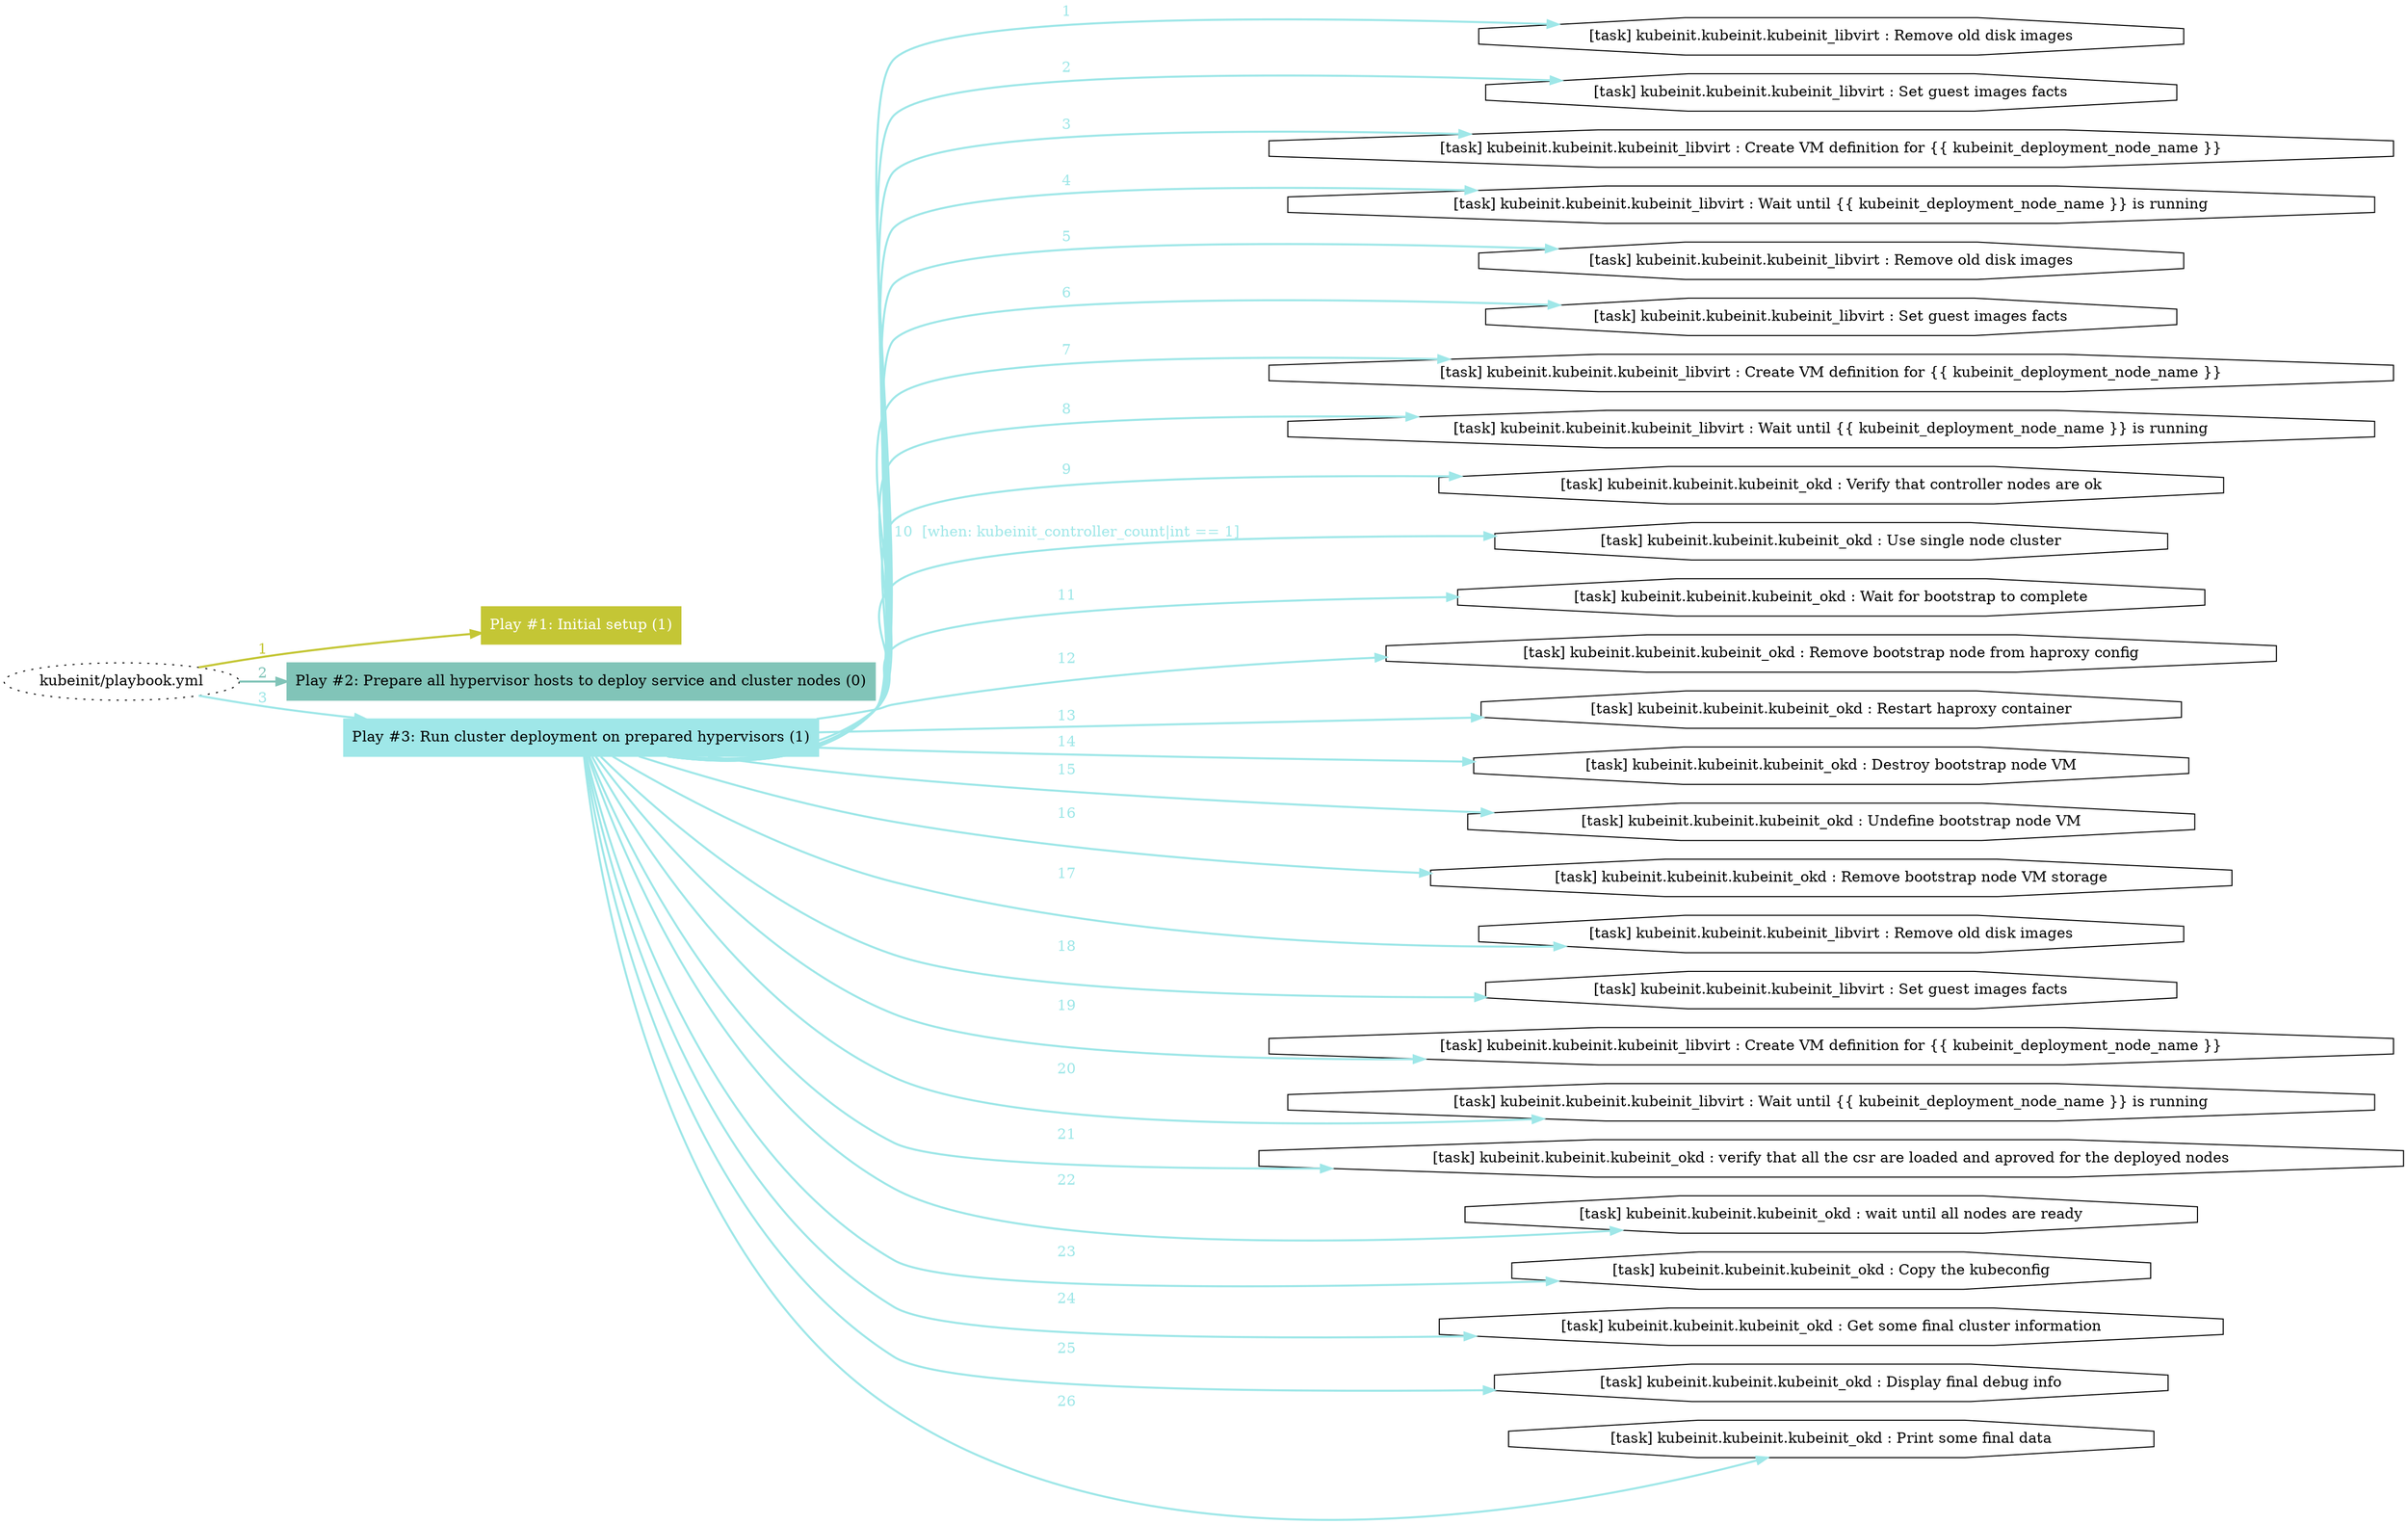 digraph "kubeinit/playbook.yml "{
	graph [concentrate=true ordering=in rankdir=LR ratio=fill]
	edge [esep=5 sep=10]
	"kubeinit/playbook.yml" [id=root_node style=dotted]
	subgraph "Play #1: Initial setup (1) "{
		"Play #1: Initial setup (1)" [color="#c4c635" fontcolor="#ffffff" id="play_6a3324d2-db14-40f6-b5c9-fe4b2065b071" shape=box style=filled tooltip=localhost]
		"kubeinit/playbook.yml" -> "Play #1: Initial setup (1)" [label=1 color="#c4c635" fontcolor="#c4c635" id="edge_1fbbda03-54a5-43f6-84fe-c4a1e13c7a26" style=bold]
	}
	subgraph "Play #2: Prepare all hypervisor hosts to deploy service and cluster nodes (0) "{
		"Play #2: Prepare all hypervisor hosts to deploy service and cluster nodes (0)" [color="#81c4b8" fontcolor="#000000" id="play_0c0501be-3475-484c-826c-968e7fd6d248" shape=box style=filled tooltip=""]
		"kubeinit/playbook.yml" -> "Play #2: Prepare all hypervisor hosts to deploy service and cluster nodes (0)" [label=2 color="#81c4b8" fontcolor="#81c4b8" id="edge_82226642-56d1-47e5-81e9-88b1441d3ff2" style=bold]
	}
	subgraph "Play #3: Run cluster deployment on prepared hypervisors (1) "{
		"Play #3: Run cluster deployment on prepared hypervisors (1)" [color="#9fe7e8" fontcolor="#000000" id="play_f94e1deb-dbfc-4741-b753-4f4cb678f8fd" shape=box style=filled tooltip=localhost]
		"kubeinit/playbook.yml" -> "Play #3: Run cluster deployment on prepared hypervisors (1)" [label=3 color="#9fe7e8" fontcolor="#9fe7e8" id="edge_0ad4961f-091b-4560-82a8-610e8bc0343c" style=bold]
		"task_eb9ea365-cbb4-4282-8b4d-cf0785fd0f45" [label="[task] kubeinit.kubeinit.kubeinit_libvirt : Remove old disk images" id="task_eb9ea365-cbb4-4282-8b4d-cf0785fd0f45" shape=octagon tooltip="[task] kubeinit.kubeinit.kubeinit_libvirt : Remove old disk images"]
		"Play #3: Run cluster deployment on prepared hypervisors (1)" -> "task_eb9ea365-cbb4-4282-8b4d-cf0785fd0f45" [label=1 color="#9fe7e8" fontcolor="#9fe7e8" id="edge_de363863-42bd-4ad7-b283-d5cb2ae54cec" style=bold]
		"task_175af362-17e5-42bf-96db-dc14cd3a5cfe" [label="[task] kubeinit.kubeinit.kubeinit_libvirt : Set guest images facts" id="task_175af362-17e5-42bf-96db-dc14cd3a5cfe" shape=octagon tooltip="[task] kubeinit.kubeinit.kubeinit_libvirt : Set guest images facts"]
		"Play #3: Run cluster deployment on prepared hypervisors (1)" -> "task_175af362-17e5-42bf-96db-dc14cd3a5cfe" [label=2 color="#9fe7e8" fontcolor="#9fe7e8" id="edge_40d0b3e7-f31d-4414-99be-60bca0213fe3" style=bold]
		"task_3e56f6d4-7234-47bb-8e41-8e9306b0c752" [label="[task] kubeinit.kubeinit.kubeinit_libvirt : Create VM definition for {{ kubeinit_deployment_node_name }}" id="task_3e56f6d4-7234-47bb-8e41-8e9306b0c752" shape=octagon tooltip="[task] kubeinit.kubeinit.kubeinit_libvirt : Create VM definition for {{ kubeinit_deployment_node_name }}"]
		"Play #3: Run cluster deployment on prepared hypervisors (1)" -> "task_3e56f6d4-7234-47bb-8e41-8e9306b0c752" [label=3 color="#9fe7e8" fontcolor="#9fe7e8" id="edge_2f52d369-4bb5-4c7e-9f3a-41005aa7e75a" style=bold]
		"task_c0510358-e653-41b2-a0b8-a4e8bdf5f8c2" [label="[task] kubeinit.kubeinit.kubeinit_libvirt : Wait until {{ kubeinit_deployment_node_name }} is running" id="task_c0510358-e653-41b2-a0b8-a4e8bdf5f8c2" shape=octagon tooltip="[task] kubeinit.kubeinit.kubeinit_libvirt : Wait until {{ kubeinit_deployment_node_name }} is running"]
		"Play #3: Run cluster deployment on prepared hypervisors (1)" -> "task_c0510358-e653-41b2-a0b8-a4e8bdf5f8c2" [label=4 color="#9fe7e8" fontcolor="#9fe7e8" id="edge_78a765dc-72a6-47d6-94fa-2fbd3f90c695" style=bold]
		"task_76e58773-e8cf-4fbc-9769-981fbb8f0b6b" [label="[task] kubeinit.kubeinit.kubeinit_libvirt : Remove old disk images" id="task_76e58773-e8cf-4fbc-9769-981fbb8f0b6b" shape=octagon tooltip="[task] kubeinit.kubeinit.kubeinit_libvirt : Remove old disk images"]
		"Play #3: Run cluster deployment on prepared hypervisors (1)" -> "task_76e58773-e8cf-4fbc-9769-981fbb8f0b6b" [label=5 color="#9fe7e8" fontcolor="#9fe7e8" id="edge_eaa76543-0295-438d-9c8e-68bdc49cce98" style=bold]
		"task_8cc8212f-786c-46b6-91eb-a684f7dec98d" [label="[task] kubeinit.kubeinit.kubeinit_libvirt : Set guest images facts" id="task_8cc8212f-786c-46b6-91eb-a684f7dec98d" shape=octagon tooltip="[task] kubeinit.kubeinit.kubeinit_libvirt : Set guest images facts"]
		"Play #3: Run cluster deployment on prepared hypervisors (1)" -> "task_8cc8212f-786c-46b6-91eb-a684f7dec98d" [label=6 color="#9fe7e8" fontcolor="#9fe7e8" id="edge_f016c4ba-cf94-4a53-9b99-4a176ba41879" style=bold]
		"task_fc10a6c5-96bc-4d26-97df-56ee57df445e" [label="[task] kubeinit.kubeinit.kubeinit_libvirt : Create VM definition for {{ kubeinit_deployment_node_name }}" id="task_fc10a6c5-96bc-4d26-97df-56ee57df445e" shape=octagon tooltip="[task] kubeinit.kubeinit.kubeinit_libvirt : Create VM definition for {{ kubeinit_deployment_node_name }}"]
		"Play #3: Run cluster deployment on prepared hypervisors (1)" -> "task_fc10a6c5-96bc-4d26-97df-56ee57df445e" [label=7 color="#9fe7e8" fontcolor="#9fe7e8" id="edge_6c9e3162-2066-43a6-b6b6-1bb360446e8e" style=bold]
		"task_9d6afab7-e748-40cc-9380-d40276b44378" [label="[task] kubeinit.kubeinit.kubeinit_libvirt : Wait until {{ kubeinit_deployment_node_name }} is running" id="task_9d6afab7-e748-40cc-9380-d40276b44378" shape=octagon tooltip="[task] kubeinit.kubeinit.kubeinit_libvirt : Wait until {{ kubeinit_deployment_node_name }} is running"]
		"Play #3: Run cluster deployment on prepared hypervisors (1)" -> "task_9d6afab7-e748-40cc-9380-d40276b44378" [label=8 color="#9fe7e8" fontcolor="#9fe7e8" id="edge_70d822df-bd02-4576-897a-d36ace74e5c4" style=bold]
		"task_158081a4-9833-4b3d-8c35-64c1a4ad4b13" [label="[task] kubeinit.kubeinit.kubeinit_okd : Verify that controller nodes are ok" id="task_158081a4-9833-4b3d-8c35-64c1a4ad4b13" shape=octagon tooltip="[task] kubeinit.kubeinit.kubeinit_okd : Verify that controller nodes are ok"]
		"Play #3: Run cluster deployment on prepared hypervisors (1)" -> "task_158081a4-9833-4b3d-8c35-64c1a4ad4b13" [label=9 color="#9fe7e8" fontcolor="#9fe7e8" id="edge_f01d8a16-b8cf-4357-83b5-07f66343e9d0" style=bold]
		"task_49919d1b-e104-44ee-8417-17b7362daef6" [label="[task] kubeinit.kubeinit.kubeinit_okd : Use single node cluster" id="task_49919d1b-e104-44ee-8417-17b7362daef6" shape=octagon tooltip="[task] kubeinit.kubeinit.kubeinit_okd : Use single node cluster"]
		"Play #3: Run cluster deployment on prepared hypervisors (1)" -> "task_49919d1b-e104-44ee-8417-17b7362daef6" [label="10  [when: kubeinit_controller_count|int == 1]" color="#9fe7e8" fontcolor="#9fe7e8" id="edge_77953129-615c-4f95-8734-62b4fc55455a" style=bold]
		"task_00860901-45ba-49d7-971b-4673c429bd96" [label="[task] kubeinit.kubeinit.kubeinit_okd : Wait for bootstrap to complete" id="task_00860901-45ba-49d7-971b-4673c429bd96" shape=octagon tooltip="[task] kubeinit.kubeinit.kubeinit_okd : Wait for bootstrap to complete"]
		"Play #3: Run cluster deployment on prepared hypervisors (1)" -> "task_00860901-45ba-49d7-971b-4673c429bd96" [label=11 color="#9fe7e8" fontcolor="#9fe7e8" id="edge_af54b4e1-a624-423e-a484-9ac50bdbbb95" style=bold]
		"task_311efbd7-f1ab-48bf-af7f-e21177cb6ce5" [label="[task] kubeinit.kubeinit.kubeinit_okd : Remove bootstrap node from haproxy config" id="task_311efbd7-f1ab-48bf-af7f-e21177cb6ce5" shape=octagon tooltip="[task] kubeinit.kubeinit.kubeinit_okd : Remove bootstrap node from haproxy config"]
		"Play #3: Run cluster deployment on prepared hypervisors (1)" -> "task_311efbd7-f1ab-48bf-af7f-e21177cb6ce5" [label=12 color="#9fe7e8" fontcolor="#9fe7e8" id="edge_a8e66519-f451-44cc-8226-488c29fd6098" style=bold]
		"task_d4d4d2b6-41d2-476c-912e-f9e3395fe4d5" [label="[task] kubeinit.kubeinit.kubeinit_okd : Restart haproxy container" id="task_d4d4d2b6-41d2-476c-912e-f9e3395fe4d5" shape=octagon tooltip="[task] kubeinit.kubeinit.kubeinit_okd : Restart haproxy container"]
		"Play #3: Run cluster deployment on prepared hypervisors (1)" -> "task_d4d4d2b6-41d2-476c-912e-f9e3395fe4d5" [label=13 color="#9fe7e8" fontcolor="#9fe7e8" id="edge_2adade40-d0d6-45af-b6ae-c35a4c07ee8b" style=bold]
		"task_ee589565-2533-4a02-bb7d-27e50636d267" [label="[task] kubeinit.kubeinit.kubeinit_okd : Destroy bootstrap node VM" id="task_ee589565-2533-4a02-bb7d-27e50636d267" shape=octagon tooltip="[task] kubeinit.kubeinit.kubeinit_okd : Destroy bootstrap node VM"]
		"Play #3: Run cluster deployment on prepared hypervisors (1)" -> "task_ee589565-2533-4a02-bb7d-27e50636d267" [label=14 color="#9fe7e8" fontcolor="#9fe7e8" id="edge_39988ba2-53eb-4997-8cb6-0032bcead329" style=bold]
		"task_cb63ea11-0bd5-4056-9285-5fddeb57df76" [label="[task] kubeinit.kubeinit.kubeinit_okd : Undefine bootstrap node VM" id="task_cb63ea11-0bd5-4056-9285-5fddeb57df76" shape=octagon tooltip="[task] kubeinit.kubeinit.kubeinit_okd : Undefine bootstrap node VM"]
		"Play #3: Run cluster deployment on prepared hypervisors (1)" -> "task_cb63ea11-0bd5-4056-9285-5fddeb57df76" [label=15 color="#9fe7e8" fontcolor="#9fe7e8" id="edge_a9fc3ecf-29aa-4e55-8311-2590bbdad928" style=bold]
		"task_9d8c0323-e582-4ec1-998e-eaaca0a8c456" [label="[task] kubeinit.kubeinit.kubeinit_okd : Remove bootstrap node VM storage" id="task_9d8c0323-e582-4ec1-998e-eaaca0a8c456" shape=octagon tooltip="[task] kubeinit.kubeinit.kubeinit_okd : Remove bootstrap node VM storage"]
		"Play #3: Run cluster deployment on prepared hypervisors (1)" -> "task_9d8c0323-e582-4ec1-998e-eaaca0a8c456" [label=16 color="#9fe7e8" fontcolor="#9fe7e8" id="edge_5da84b46-5e1b-480a-852f-e53922457c15" style=bold]
		"task_88d4a04f-a675-4600-9dbc-9af178a7bfec" [label="[task] kubeinit.kubeinit.kubeinit_libvirt : Remove old disk images" id="task_88d4a04f-a675-4600-9dbc-9af178a7bfec" shape=octagon tooltip="[task] kubeinit.kubeinit.kubeinit_libvirt : Remove old disk images"]
		"Play #3: Run cluster deployment on prepared hypervisors (1)" -> "task_88d4a04f-a675-4600-9dbc-9af178a7bfec" [label=17 color="#9fe7e8" fontcolor="#9fe7e8" id="edge_bc73b3e5-a834-4740-8a4c-b62200fb4333" style=bold]
		"task_756b31e6-899a-48c2-9d16-c57739a2a361" [label="[task] kubeinit.kubeinit.kubeinit_libvirt : Set guest images facts" id="task_756b31e6-899a-48c2-9d16-c57739a2a361" shape=octagon tooltip="[task] kubeinit.kubeinit.kubeinit_libvirt : Set guest images facts"]
		"Play #3: Run cluster deployment on prepared hypervisors (1)" -> "task_756b31e6-899a-48c2-9d16-c57739a2a361" [label=18 color="#9fe7e8" fontcolor="#9fe7e8" id="edge_0c9d77d1-c1f3-483f-8560-58f2824a7840" style=bold]
		"task_78bf8627-21f7-43dd-9a8e-853c2d09bfd9" [label="[task] kubeinit.kubeinit.kubeinit_libvirt : Create VM definition for {{ kubeinit_deployment_node_name }}" id="task_78bf8627-21f7-43dd-9a8e-853c2d09bfd9" shape=octagon tooltip="[task] kubeinit.kubeinit.kubeinit_libvirt : Create VM definition for {{ kubeinit_deployment_node_name }}"]
		"Play #3: Run cluster deployment on prepared hypervisors (1)" -> "task_78bf8627-21f7-43dd-9a8e-853c2d09bfd9" [label=19 color="#9fe7e8" fontcolor="#9fe7e8" id="edge_8d4d7125-96df-4184-8bd5-fb80a2f57b69" style=bold]
		"task_215d10a8-8ebb-42c3-be72-bc79c73d29b4" [label="[task] kubeinit.kubeinit.kubeinit_libvirt : Wait until {{ kubeinit_deployment_node_name }} is running" id="task_215d10a8-8ebb-42c3-be72-bc79c73d29b4" shape=octagon tooltip="[task] kubeinit.kubeinit.kubeinit_libvirt : Wait until {{ kubeinit_deployment_node_name }} is running"]
		"Play #3: Run cluster deployment on prepared hypervisors (1)" -> "task_215d10a8-8ebb-42c3-be72-bc79c73d29b4" [label=20 color="#9fe7e8" fontcolor="#9fe7e8" id="edge_bda2fce5-62a6-4f6d-8a07-9c6c5f9b0c6c" style=bold]
		"task_027635d9-2346-431e-89f2-b0e213b0a503" [label="[task] kubeinit.kubeinit.kubeinit_okd : verify that all the csr are loaded and aproved for the deployed nodes" id="task_027635d9-2346-431e-89f2-b0e213b0a503" shape=octagon tooltip="[task] kubeinit.kubeinit.kubeinit_okd : verify that all the csr are loaded and aproved for the deployed nodes"]
		"Play #3: Run cluster deployment on prepared hypervisors (1)" -> "task_027635d9-2346-431e-89f2-b0e213b0a503" [label=21 color="#9fe7e8" fontcolor="#9fe7e8" id="edge_e813af88-aa1a-4c0f-8869-0f4a2ff31979" style=bold]
		"task_4956da06-7333-4765-8572-f2993743b466" [label="[task] kubeinit.kubeinit.kubeinit_okd : wait until all nodes are ready" id="task_4956da06-7333-4765-8572-f2993743b466" shape=octagon tooltip="[task] kubeinit.kubeinit.kubeinit_okd : wait until all nodes are ready"]
		"Play #3: Run cluster deployment on prepared hypervisors (1)" -> "task_4956da06-7333-4765-8572-f2993743b466" [label=22 color="#9fe7e8" fontcolor="#9fe7e8" id="edge_b28c85fc-8b6a-492b-834d-532ab5dc5f15" style=bold]
		"task_b9b417cd-237b-4c12-9bf5-a1ccb02f2556" [label="[task] kubeinit.kubeinit.kubeinit_okd : Copy the kubeconfig" id="task_b9b417cd-237b-4c12-9bf5-a1ccb02f2556" shape=octagon tooltip="[task] kubeinit.kubeinit.kubeinit_okd : Copy the kubeconfig"]
		"Play #3: Run cluster deployment on prepared hypervisors (1)" -> "task_b9b417cd-237b-4c12-9bf5-a1ccb02f2556" [label=23 color="#9fe7e8" fontcolor="#9fe7e8" id="edge_49c847c8-c5f7-4e4b-8836-624dd789317b" style=bold]
		"task_050ea766-e0ca-4fea-8763-5e657d04c4d7" [label="[task] kubeinit.kubeinit.kubeinit_okd : Get some final cluster information" id="task_050ea766-e0ca-4fea-8763-5e657d04c4d7" shape=octagon tooltip="[task] kubeinit.kubeinit.kubeinit_okd : Get some final cluster information"]
		"Play #3: Run cluster deployment on prepared hypervisors (1)" -> "task_050ea766-e0ca-4fea-8763-5e657d04c4d7" [label=24 color="#9fe7e8" fontcolor="#9fe7e8" id="edge_35c82429-3112-4f03-8b12-16f921a5b6db" style=bold]
		"task_d1b8c9eb-0cf0-4250-9e6b-ccb47c02988e" [label="[task] kubeinit.kubeinit.kubeinit_okd : Display final debug info" id="task_d1b8c9eb-0cf0-4250-9e6b-ccb47c02988e" shape=octagon tooltip="[task] kubeinit.kubeinit.kubeinit_okd : Display final debug info"]
		"Play #3: Run cluster deployment on prepared hypervisors (1)" -> "task_d1b8c9eb-0cf0-4250-9e6b-ccb47c02988e" [label=25 color="#9fe7e8" fontcolor="#9fe7e8" id="edge_d569bf6c-f35c-4242-bccb-4b9e8fd8737a" style=bold]
		"task_88d80d16-59fc-4caa-aa49-622003c899db" [label="[task] kubeinit.kubeinit.kubeinit_okd : Print some final data" id="task_88d80d16-59fc-4caa-aa49-622003c899db" shape=octagon tooltip="[task] kubeinit.kubeinit.kubeinit_okd : Print some final data"]
		"Play #3: Run cluster deployment on prepared hypervisors (1)" -> "task_88d80d16-59fc-4caa-aa49-622003c899db" [label=26 color="#9fe7e8" fontcolor="#9fe7e8" id="edge_bed67927-50f3-46a8-957d-ede9a155d3f2" style=bold]
	}
}

